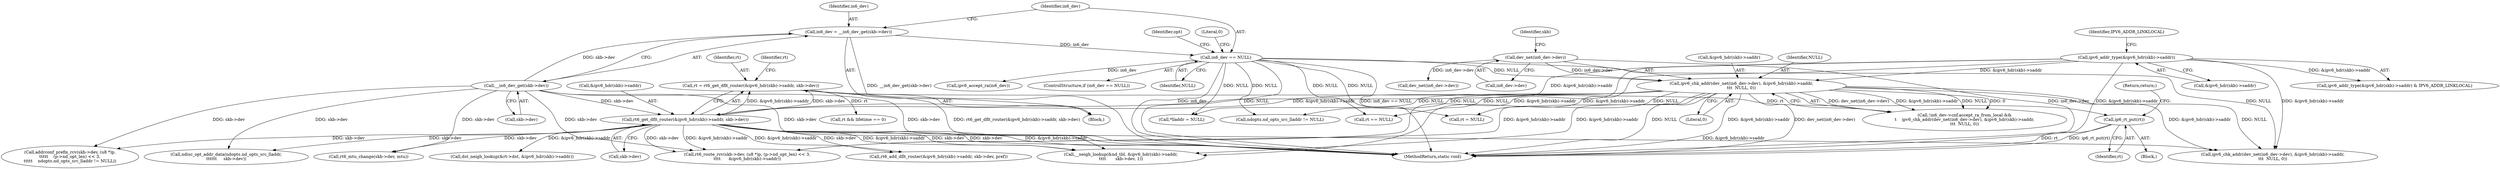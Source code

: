 digraph "0_linux_6fd99094de2b83d1d4c8457f2c83483b2828e75a@pointer" {
"1000426" [label="(Call,ip6_rt_put(rt))"];
"1000391" [label="(Call,rt = rt6_get_dflt_router(&ipv6_hdr(skb)->saddr, skb->dev))"];
"1000393" [label="(Call,rt6_get_dflt_router(&ipv6_hdr(skb)->saddr, skb->dev))"];
"1000167" [label="(Call,ipv6_addr_type(&ipv6_hdr(skb)->saddr))"];
"1000339" [label="(Call,ipv6_chk_addr(dev_net(in6_dev->dev), &ipv6_hdr(skb)->saddr,\n\t\t\t  NULL, 0))"];
"1000340" [label="(Call,dev_net(in6_dev->dev))"];
"1000209" [label="(Call,in6_dev == NULL)"];
"1000202" [label="(Call,in6_dev = __in6_dev_get(skb->dev))"];
"1000204" [label="(Call,__in6_dev_get(skb->dev))"];
"1000807" [label="(Call,dev_net(in6_dev->dev))"];
"1000900" [label="(Call,rt6_route_rcv(skb->dev, (u8 *)p, (p->nd_opt_len) << 3,\n\t\t\t\t      &ipv6_hdr(skb)->saddr))"];
"1000226" [label="(Identifier,opt)"];
"1000391" [label="(Call,rt = rt6_get_dflt_router(&ipv6_hdr(skb)->saddr, skb->dev))"];
"1000394" [label="(Call,&ipv6_hdr(skb)->saddr)"];
"1000454" [label="(Call,rt == NULL)"];
"1000204" [label="(Call,__in6_dev_get(skb->dev))"];
"1000729" [label="(Call,__neigh_lookup(&nd_tbl, &ipv6_hdr(skb)->saddr,\n\t\t\t\t       skb->dev, 1))"];
"1000392" [label="(Identifier,rt)"];
"1000465" [label="(Call,rt6_add_dflt_router(&ipv6_hdr(skb)->saddr, skb->dev, pref))"];
"1000332" [label="(Call,!in6_dev->cnf.accept_ra_from_local &&\n\t    ipv6_chk_addr(dev_net(in6_dev->dev), &ipv6_hdr(skb)->saddr,\n\t\t\t  NULL, 0))"];
"1000340" [label="(Call,dev_net(in6_dev->dev))"];
"1000347" [label="(Identifier,skb)"];
"1000167" [label="(Call,ipv6_addr_type(&ipv6_hdr(skb)->saddr))"];
"1000166" [label="(Call,ipv6_addr_type(&ipv6_hdr(skb)->saddr) & IPV6_ADDR_LINKLOCAL)"];
"1000205" [label="(Call,skb->dev)"];
"1000426" [label="(Call,ip6_rt_put(rt))"];
"1000407" [label="(Call,dst_neigh_lookup(&rt->dst, &ipv6_hdr(skb)->saddr))"];
"1000173" [label="(Identifier,IPV6_ADDR_LINKLOCAL)"];
"1000975" [label="(Call,ndopts.nd_opts_src_lladdr != NULL)"];
"1000428" [label="(Return,return;)"];
"1000427" [label="(Identifier,rt)"];
"1000208" [label="(ControlStructure,if (in6_dev == NULL))"];
"1001104" [label="(MethodReturn,static void)"];
"1000168" [label="(Call,&ipv6_hdr(skb)->saddr)"];
"1001055" [label="(Call,rt6_mtu_change(skb->dev, mtu))"];
"1000211" [label="(Identifier,NULL)"];
"1000112" [label="(Block,)"];
"1000349" [label="(Identifier,NULL)"];
"1000238" [label="(Call,ipv6_accept_ra(in6_dev))"];
"1000339" [label="(Call,ipv6_chk_addr(dev_net(in6_dev->dev), &ipv6_hdr(skb)->saddr,\n\t\t\t  NULL, 0))"];
"1000350" [label="(Literal,0)"];
"1000344" [label="(Call,&ipv6_hdr(skb)->saddr)"];
"1000210" [label="(Identifier,in6_dev)"];
"1000745" [label="(Call,*lladdr = NULL)"];
"1000403" [label="(Identifier,rt)"];
"1000214" [label="(Literal,0)"];
"1000341" [label="(Call,in6_dev->dev)"];
"1000203" [label="(Identifier,in6_dev)"];
"1000209" [label="(Call,in6_dev == NULL)"];
"1000393" [label="(Call,rt6_get_dflt_router(&ipv6_hdr(skb)->saddr, skb->dev))"];
"1000202" [label="(Call,in6_dev = __in6_dev_get(skb->dev))"];
"1000430" [label="(Call,rt && lifetime == 0)"];
"1000399" [label="(Call,skb->dev)"];
"1000755" [label="(Call,ndisc_opt_addr_data(ndopts.nd_opts_src_lladdr,\n\t\t\t\t\t\t     skb->dev))"];
"1000963" [label="(Call,addrconf_prefix_rcv(skb->dev, (u8 *)p,\n\t\t\t\t\t    (p->nd_opt_len) << 3,\n\t\t\t\t\t    ndopts.nd_opts_src_lladdr != NULL))"];
"1000438" [label="(Call,rt = NULL)"];
"1000806" [label="(Call,ipv6_chk_addr(dev_net(in6_dev->dev), &ipv6_hdr(skb)->saddr,\n\t\t\t  NULL, 0))"];
"1000420" [label="(Block,)"];
"1000426" -> "1000420"  [label="AST: "];
"1000426" -> "1000427"  [label="CFG: "];
"1000427" -> "1000426"  [label="AST: "];
"1000428" -> "1000426"  [label="CFG: "];
"1000426" -> "1001104"  [label="DDG: rt"];
"1000426" -> "1001104"  [label="DDG: ip6_rt_put(rt)"];
"1000391" -> "1000426"  [label="DDG: rt"];
"1000391" -> "1000112"  [label="AST: "];
"1000391" -> "1000393"  [label="CFG: "];
"1000392" -> "1000391"  [label="AST: "];
"1000393" -> "1000391"  [label="AST: "];
"1000403" -> "1000391"  [label="CFG: "];
"1000391" -> "1001104"  [label="DDG: rt6_get_dflt_router(&ipv6_hdr(skb)->saddr, skb->dev)"];
"1000393" -> "1000391"  [label="DDG: &ipv6_hdr(skb)->saddr"];
"1000393" -> "1000391"  [label="DDG: skb->dev"];
"1000391" -> "1000430"  [label="DDG: rt"];
"1000393" -> "1000399"  [label="CFG: "];
"1000394" -> "1000393"  [label="AST: "];
"1000399" -> "1000393"  [label="AST: "];
"1000393" -> "1001104"  [label="DDG: &ipv6_hdr(skb)->saddr"];
"1000393" -> "1001104"  [label="DDG: skb->dev"];
"1000167" -> "1000393"  [label="DDG: &ipv6_hdr(skb)->saddr"];
"1000339" -> "1000393"  [label="DDG: &ipv6_hdr(skb)->saddr"];
"1000204" -> "1000393"  [label="DDG: skb->dev"];
"1000393" -> "1000407"  [label="DDG: &ipv6_hdr(skb)->saddr"];
"1000393" -> "1000465"  [label="DDG: &ipv6_hdr(skb)->saddr"];
"1000393" -> "1000465"  [label="DDG: skb->dev"];
"1000393" -> "1000729"  [label="DDG: &ipv6_hdr(skb)->saddr"];
"1000393" -> "1000729"  [label="DDG: skb->dev"];
"1000393" -> "1000755"  [label="DDG: skb->dev"];
"1000393" -> "1000806"  [label="DDG: &ipv6_hdr(skb)->saddr"];
"1000393" -> "1000900"  [label="DDG: skb->dev"];
"1000393" -> "1000900"  [label="DDG: &ipv6_hdr(skb)->saddr"];
"1000393" -> "1000963"  [label="DDG: skb->dev"];
"1000393" -> "1001055"  [label="DDG: skb->dev"];
"1000167" -> "1000166"  [label="AST: "];
"1000167" -> "1000168"  [label="CFG: "];
"1000168" -> "1000167"  [label="AST: "];
"1000173" -> "1000167"  [label="CFG: "];
"1000167" -> "1001104"  [label="DDG: &ipv6_hdr(skb)->saddr"];
"1000167" -> "1000166"  [label="DDG: &ipv6_hdr(skb)->saddr"];
"1000167" -> "1000339"  [label="DDG: &ipv6_hdr(skb)->saddr"];
"1000167" -> "1000729"  [label="DDG: &ipv6_hdr(skb)->saddr"];
"1000167" -> "1000806"  [label="DDG: &ipv6_hdr(skb)->saddr"];
"1000167" -> "1000900"  [label="DDG: &ipv6_hdr(skb)->saddr"];
"1000339" -> "1000332"  [label="AST: "];
"1000339" -> "1000350"  [label="CFG: "];
"1000340" -> "1000339"  [label="AST: "];
"1000344" -> "1000339"  [label="AST: "];
"1000349" -> "1000339"  [label="AST: "];
"1000350" -> "1000339"  [label="AST: "];
"1000332" -> "1000339"  [label="CFG: "];
"1000339" -> "1001104"  [label="DDG: NULL"];
"1000339" -> "1001104"  [label="DDG: &ipv6_hdr(skb)->saddr"];
"1000339" -> "1001104"  [label="DDG: dev_net(in6_dev->dev)"];
"1000339" -> "1000332"  [label="DDG: dev_net(in6_dev->dev)"];
"1000339" -> "1000332"  [label="DDG: &ipv6_hdr(skb)->saddr"];
"1000339" -> "1000332"  [label="DDG: NULL"];
"1000339" -> "1000332"  [label="DDG: 0"];
"1000340" -> "1000339"  [label="DDG: in6_dev->dev"];
"1000209" -> "1000339"  [label="DDG: NULL"];
"1000339" -> "1000438"  [label="DDG: NULL"];
"1000339" -> "1000454"  [label="DDG: NULL"];
"1000339" -> "1000729"  [label="DDG: &ipv6_hdr(skb)->saddr"];
"1000339" -> "1000745"  [label="DDG: NULL"];
"1000339" -> "1000806"  [label="DDG: &ipv6_hdr(skb)->saddr"];
"1000339" -> "1000806"  [label="DDG: NULL"];
"1000339" -> "1000900"  [label="DDG: &ipv6_hdr(skb)->saddr"];
"1000339" -> "1000975"  [label="DDG: NULL"];
"1000340" -> "1000341"  [label="CFG: "];
"1000341" -> "1000340"  [label="AST: "];
"1000347" -> "1000340"  [label="CFG: "];
"1000340" -> "1001104"  [label="DDG: in6_dev->dev"];
"1000340" -> "1000807"  [label="DDG: in6_dev->dev"];
"1000209" -> "1000208"  [label="AST: "];
"1000209" -> "1000211"  [label="CFG: "];
"1000210" -> "1000209"  [label="AST: "];
"1000211" -> "1000209"  [label="AST: "];
"1000214" -> "1000209"  [label="CFG: "];
"1000226" -> "1000209"  [label="CFG: "];
"1000209" -> "1001104"  [label="DDG: in6_dev == NULL"];
"1000209" -> "1001104"  [label="DDG: in6_dev"];
"1000209" -> "1001104"  [label="DDG: NULL"];
"1000202" -> "1000209"  [label="DDG: in6_dev"];
"1000209" -> "1000238"  [label="DDG: in6_dev"];
"1000209" -> "1000438"  [label="DDG: NULL"];
"1000209" -> "1000454"  [label="DDG: NULL"];
"1000209" -> "1000745"  [label="DDG: NULL"];
"1000209" -> "1000806"  [label="DDG: NULL"];
"1000209" -> "1000975"  [label="DDG: NULL"];
"1000202" -> "1000112"  [label="AST: "];
"1000202" -> "1000204"  [label="CFG: "];
"1000203" -> "1000202"  [label="AST: "];
"1000204" -> "1000202"  [label="AST: "];
"1000210" -> "1000202"  [label="CFG: "];
"1000202" -> "1001104"  [label="DDG: __in6_dev_get(skb->dev)"];
"1000204" -> "1000202"  [label="DDG: skb->dev"];
"1000204" -> "1000205"  [label="CFG: "];
"1000205" -> "1000204"  [label="AST: "];
"1000204" -> "1001104"  [label="DDG: skb->dev"];
"1000204" -> "1000729"  [label="DDG: skb->dev"];
"1000204" -> "1000755"  [label="DDG: skb->dev"];
"1000204" -> "1000900"  [label="DDG: skb->dev"];
"1000204" -> "1000963"  [label="DDG: skb->dev"];
"1000204" -> "1001055"  [label="DDG: skb->dev"];
}
